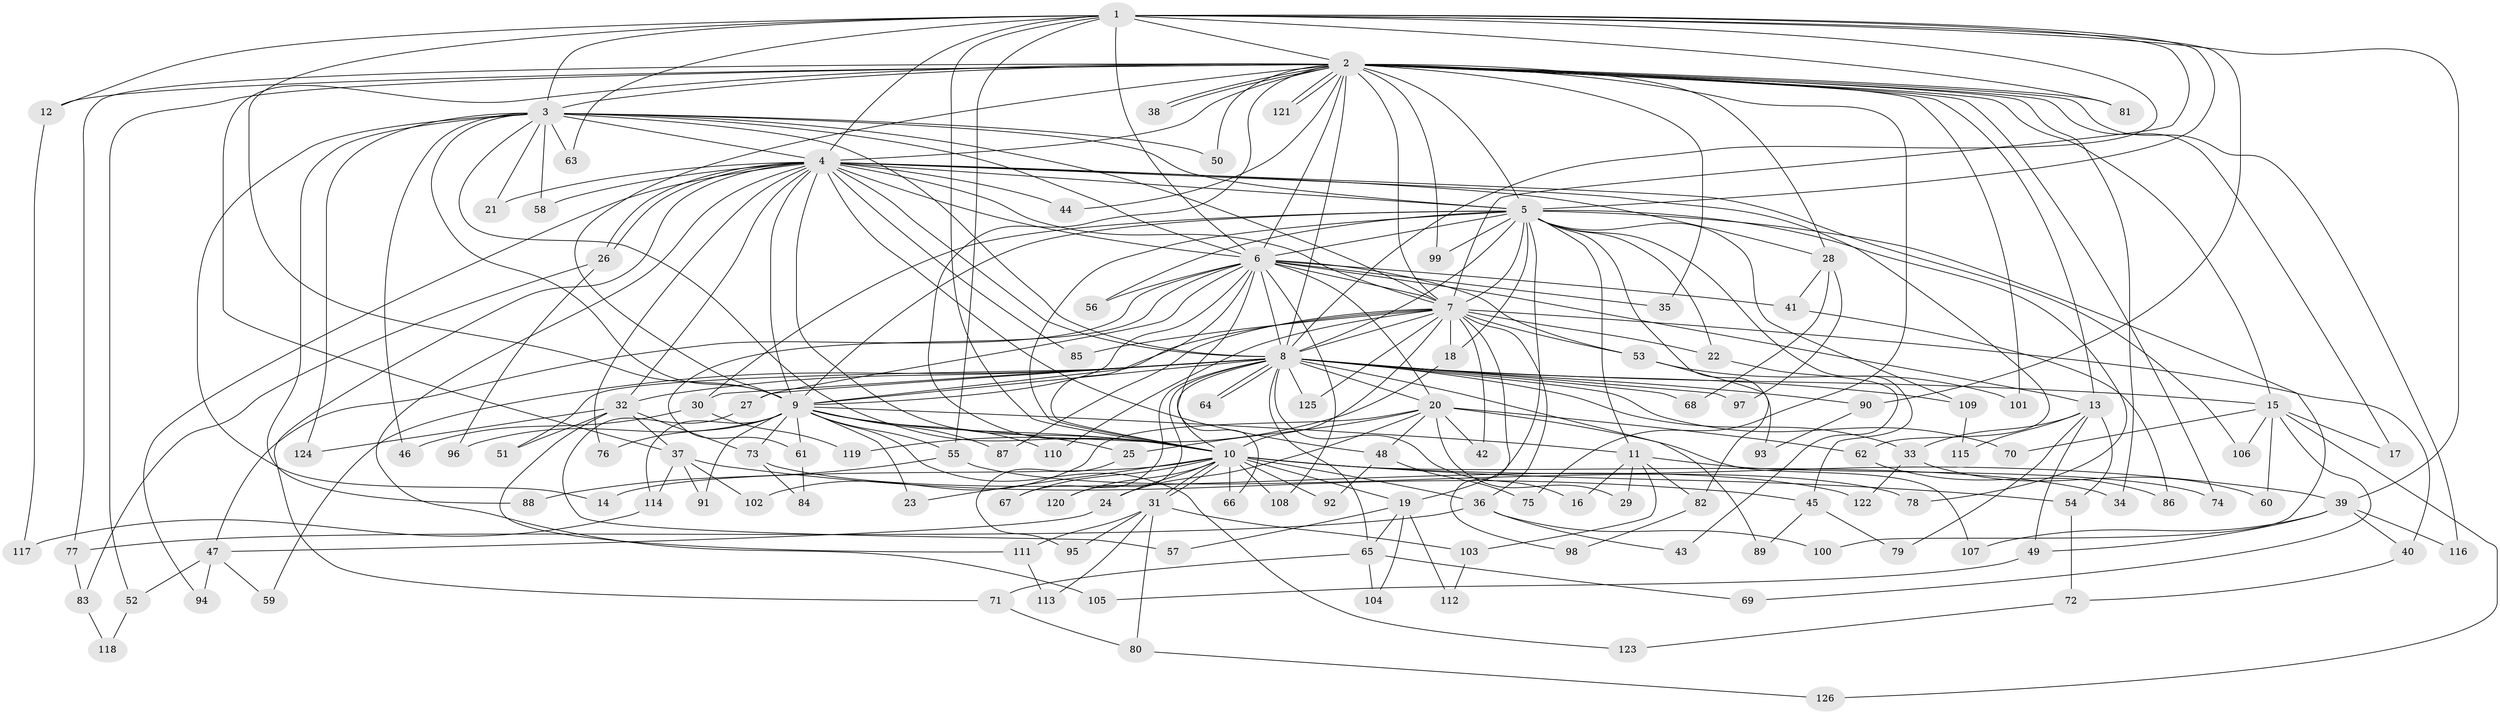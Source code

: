 // Generated by graph-tools (version 1.1) at 2025/01/03/09/25 03:01:30]
// undirected, 126 vertices, 277 edges
graph export_dot {
graph [start="1"]
  node [color=gray90,style=filled];
  1;
  2;
  3;
  4;
  5;
  6;
  7;
  8;
  9;
  10;
  11;
  12;
  13;
  14;
  15;
  16;
  17;
  18;
  19;
  20;
  21;
  22;
  23;
  24;
  25;
  26;
  27;
  28;
  29;
  30;
  31;
  32;
  33;
  34;
  35;
  36;
  37;
  38;
  39;
  40;
  41;
  42;
  43;
  44;
  45;
  46;
  47;
  48;
  49;
  50;
  51;
  52;
  53;
  54;
  55;
  56;
  57;
  58;
  59;
  60;
  61;
  62;
  63;
  64;
  65;
  66;
  67;
  68;
  69;
  70;
  71;
  72;
  73;
  74;
  75;
  76;
  77;
  78;
  79;
  80;
  81;
  82;
  83;
  84;
  85;
  86;
  87;
  88;
  89;
  90;
  91;
  92;
  93;
  94;
  95;
  96;
  97;
  98;
  99;
  100;
  101;
  102;
  103;
  104;
  105;
  106;
  107;
  108;
  109;
  110;
  111;
  112;
  113;
  114;
  115;
  116;
  117;
  118;
  119;
  120;
  121;
  122;
  123;
  124;
  125;
  126;
  1 -- 2;
  1 -- 3;
  1 -- 4;
  1 -- 5;
  1 -- 6;
  1 -- 7;
  1 -- 8;
  1 -- 9;
  1 -- 10;
  1 -- 12;
  1 -- 39;
  1 -- 55;
  1 -- 63;
  1 -- 81;
  1 -- 90;
  2 -- 3;
  2 -- 4;
  2 -- 5;
  2 -- 6;
  2 -- 7;
  2 -- 8;
  2 -- 9;
  2 -- 10;
  2 -- 12;
  2 -- 13;
  2 -- 15;
  2 -- 17;
  2 -- 28;
  2 -- 34;
  2 -- 35;
  2 -- 37;
  2 -- 38;
  2 -- 38;
  2 -- 44;
  2 -- 50;
  2 -- 52;
  2 -- 74;
  2 -- 75;
  2 -- 77;
  2 -- 81;
  2 -- 99;
  2 -- 101;
  2 -- 116;
  2 -- 121;
  2 -- 121;
  3 -- 4;
  3 -- 5;
  3 -- 6;
  3 -- 7;
  3 -- 8;
  3 -- 9;
  3 -- 10;
  3 -- 14;
  3 -- 21;
  3 -- 46;
  3 -- 50;
  3 -- 58;
  3 -- 63;
  3 -- 88;
  3 -- 124;
  4 -- 5;
  4 -- 6;
  4 -- 7;
  4 -- 8;
  4 -- 9;
  4 -- 10;
  4 -- 21;
  4 -- 26;
  4 -- 26;
  4 -- 28;
  4 -- 32;
  4 -- 44;
  4 -- 48;
  4 -- 58;
  4 -- 62;
  4 -- 71;
  4 -- 76;
  4 -- 85;
  4 -- 94;
  4 -- 105;
  4 -- 106;
  5 -- 6;
  5 -- 7;
  5 -- 8;
  5 -- 9;
  5 -- 10;
  5 -- 11;
  5 -- 18;
  5 -- 19;
  5 -- 22;
  5 -- 30;
  5 -- 45;
  5 -- 56;
  5 -- 78;
  5 -- 82;
  5 -- 99;
  5 -- 100;
  5 -- 109;
  6 -- 7;
  6 -- 8;
  6 -- 9;
  6 -- 10;
  6 -- 13;
  6 -- 20;
  6 -- 27;
  6 -- 35;
  6 -- 41;
  6 -- 47;
  6 -- 53;
  6 -- 56;
  6 -- 61;
  6 -- 66;
  6 -- 108;
  7 -- 8;
  7 -- 9;
  7 -- 10;
  7 -- 18;
  7 -- 22;
  7 -- 36;
  7 -- 40;
  7 -- 42;
  7 -- 53;
  7 -- 85;
  7 -- 87;
  7 -- 98;
  7 -- 110;
  7 -- 125;
  8 -- 9;
  8 -- 10;
  8 -- 15;
  8 -- 16;
  8 -- 20;
  8 -- 27;
  8 -- 30;
  8 -- 32;
  8 -- 33;
  8 -- 51;
  8 -- 59;
  8 -- 64;
  8 -- 64;
  8 -- 65;
  8 -- 67;
  8 -- 68;
  8 -- 70;
  8 -- 89;
  8 -- 90;
  8 -- 97;
  8 -- 109;
  8 -- 120;
  8 -- 125;
  9 -- 10;
  9 -- 11;
  9 -- 23;
  9 -- 25;
  9 -- 55;
  9 -- 61;
  9 -- 73;
  9 -- 76;
  9 -- 87;
  9 -- 91;
  9 -- 96;
  9 -- 110;
  9 -- 114;
  9 -- 123;
  10 -- 14;
  10 -- 19;
  10 -- 23;
  10 -- 24;
  10 -- 31;
  10 -- 31;
  10 -- 34;
  10 -- 36;
  10 -- 39;
  10 -- 54;
  10 -- 66;
  10 -- 67;
  10 -- 92;
  10 -- 108;
  10 -- 120;
  11 -- 16;
  11 -- 29;
  11 -- 74;
  11 -- 82;
  11 -- 103;
  12 -- 117;
  13 -- 33;
  13 -- 49;
  13 -- 54;
  13 -- 79;
  13 -- 115;
  15 -- 17;
  15 -- 60;
  15 -- 69;
  15 -- 70;
  15 -- 106;
  15 -- 126;
  18 -- 119;
  19 -- 57;
  19 -- 65;
  19 -- 104;
  19 -- 112;
  20 -- 24;
  20 -- 25;
  20 -- 29;
  20 -- 42;
  20 -- 48;
  20 -- 62;
  20 -- 102;
  20 -- 107;
  22 -- 43;
  24 -- 47;
  25 -- 95;
  26 -- 83;
  26 -- 96;
  27 -- 57;
  28 -- 41;
  28 -- 68;
  28 -- 97;
  30 -- 46;
  30 -- 119;
  31 -- 80;
  31 -- 95;
  31 -- 103;
  31 -- 111;
  31 -- 113;
  32 -- 37;
  32 -- 51;
  32 -- 73;
  32 -- 111;
  32 -- 124;
  33 -- 60;
  33 -- 122;
  36 -- 43;
  36 -- 77;
  36 -- 100;
  37 -- 45;
  37 -- 91;
  37 -- 102;
  37 -- 114;
  39 -- 40;
  39 -- 49;
  39 -- 107;
  39 -- 116;
  40 -- 72;
  41 -- 86;
  45 -- 79;
  45 -- 89;
  47 -- 52;
  47 -- 59;
  47 -- 94;
  48 -- 75;
  48 -- 92;
  49 -- 105;
  52 -- 118;
  53 -- 93;
  53 -- 101;
  54 -- 72;
  55 -- 78;
  55 -- 88;
  61 -- 84;
  62 -- 86;
  65 -- 69;
  65 -- 71;
  65 -- 104;
  71 -- 80;
  72 -- 123;
  73 -- 84;
  73 -- 122;
  77 -- 83;
  80 -- 126;
  82 -- 98;
  83 -- 118;
  90 -- 93;
  103 -- 112;
  109 -- 115;
  111 -- 113;
  114 -- 117;
}
